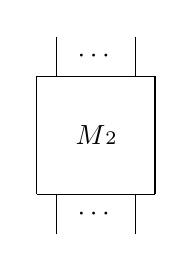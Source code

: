 \begin{tikzpicture}
	\begin{pgfonlayer}{nodelayer}
		\node [style=none] (0) at (0, 0) {$M\scriptstyle2$};
		\node [style=none] (1) at (-0.75, 0.75) {};
		\node [style=none] (2) at (-0.75, -0.75) {};
		\node [style=none] (3) at (0.75, -0.75) {};
		\node [style=none] (4) at (0.75, 0.75) {};
		\node [style=none] (17) at (-0.5, 1.25) {};
		\node [style=none] (18) at (-0.5, 0.75) {};
		\node [style=none] (19) at (0, 1) {$\cdots$};
		\node [style=none] (20) at (0.5, 1.25) {};
		\node [style=none] (21) at (0.5, 0.75) {};
		\node [style=none] (22) at (-0.5, -0.75) {};
		\node [style=none] (23) at (-0.5, -1.25) {};
		\node [style=none] (24) at (0, -1) {$\cdots$};
		\node [style=none] (25) at (0.5, -0.75) {};
		\node [style=none] (26) at (0.5, -1.25) {};
	\end{pgfonlayer}
	\begin{pgfonlayer}{edgelayer}
		\draw (4.center) to (3.center);
		\draw (3.center) to (2.center);
		\draw (2.center) to (1.center);
		\draw (1.center) to (4.center);
		\draw (17.center) to (18.center);
		\draw (20.center) to (21.center);
		\draw (22.center) to (23.center);
		\draw (25.center) to (26.center);
	\end{pgfonlayer}
\end{tikzpicture}

